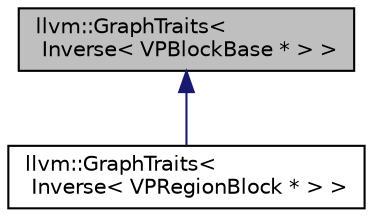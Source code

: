digraph "llvm::GraphTraits&lt; Inverse&lt; VPBlockBase * &gt; &gt;"
{
 // LATEX_PDF_SIZE
  bgcolor="transparent";
  edge [fontname="Helvetica",fontsize="10",labelfontname="Helvetica",labelfontsize="10"];
  node [fontname="Helvetica",fontsize="10",shape="box"];
  Node1 [label="llvm::GraphTraits\<\l Inverse\< VPBlockBase * \> \>",height=0.2,width=0.4,color="black", fillcolor="grey75", style="filled", fontcolor="black",tooltip=" "];
  Node1 -> Node2 [dir="back",color="midnightblue",fontsize="10",style="solid",fontname="Helvetica"];
  Node2 [label="llvm::GraphTraits\<\l Inverse\< VPRegionBlock * \> \>",height=0.2,width=0.4,color="black",URL="$structllvm_1_1GraphTraits_3_01Inverse_3_01VPRegionBlock_01_5_01_4_01_4.html",tooltip=" "];
}

